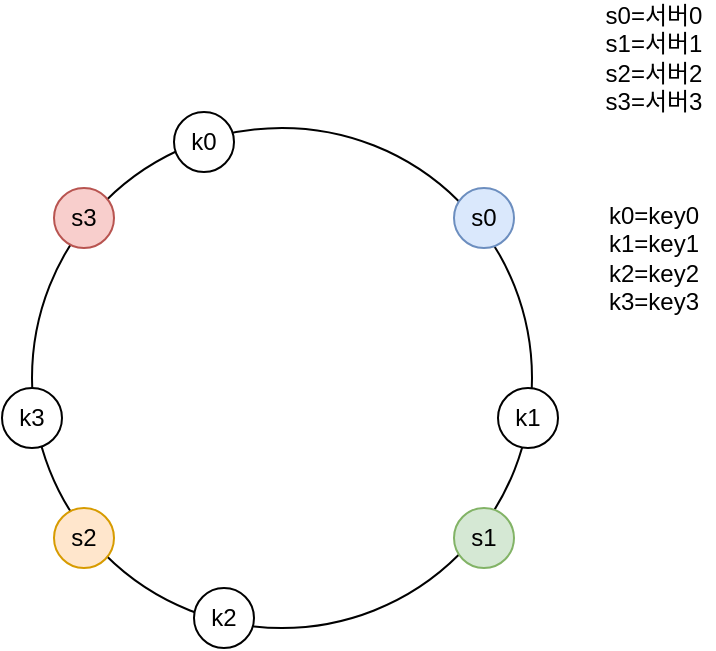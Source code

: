 <mxfile version="26.0.16">
  <diagram name="페이지-1" id="teUs59eaS44tSqhrjj5u">
    <mxGraphModel dx="1434" dy="772" grid="1" gridSize="10" guides="1" tooltips="1" connect="1" arrows="1" fold="1" page="1" pageScale="1" pageWidth="827" pageHeight="1169" math="0" shadow="0">
      <root>
        <mxCell id="0" />
        <mxCell id="1" parent="0" />
        <mxCell id="EYMTYq8EV7ehC6ifpdWv-1" value="" style="ellipse;whiteSpace=wrap;html=1;fillColor=none;" vertex="1" parent="1">
          <mxGeometry x="289" y="140" width="250" height="250" as="geometry" />
        </mxCell>
        <mxCell id="EYMTYq8EV7ehC6ifpdWv-2" value="s1" style="ellipse;whiteSpace=wrap;html=1;fillColor=#d5e8d4;strokeColor=#82b366;" vertex="1" parent="1">
          <mxGeometry x="500" y="330" width="30" height="30" as="geometry" />
        </mxCell>
        <mxCell id="EYMTYq8EV7ehC6ifpdWv-3" value="s2" style="ellipse;whiteSpace=wrap;html=1;fillColor=#ffe6cc;strokeColor=#d79b00;" vertex="1" parent="1">
          <mxGeometry x="300" y="330" width="30" height="30" as="geometry" />
        </mxCell>
        <mxCell id="EYMTYq8EV7ehC6ifpdWv-4" value="s3" style="ellipse;whiteSpace=wrap;html=1;fillColor=#f8cecc;strokeColor=#b85450;" vertex="1" parent="1">
          <mxGeometry x="300" y="170" width="30" height="30" as="geometry" />
        </mxCell>
        <mxCell id="EYMTYq8EV7ehC6ifpdWv-5" value="s0" style="ellipse;whiteSpace=wrap;html=1;fillColor=#dae8fc;strokeColor=#6c8ebf;" vertex="1" parent="1">
          <mxGeometry x="500" y="170" width="30" height="30" as="geometry" />
        </mxCell>
        <mxCell id="EYMTYq8EV7ehC6ifpdWv-6" value="s0=서버0&lt;div&gt;s1=서버1&lt;/div&gt;&lt;div&gt;s2=서버2&lt;/div&gt;&lt;div&gt;s3=서버3&lt;/div&gt;" style="text;html=1;align=center;verticalAlign=middle;whiteSpace=wrap;rounded=0;" vertex="1" parent="1">
          <mxGeometry x="570" y="90" width="60" height="30" as="geometry" />
        </mxCell>
        <mxCell id="EYMTYq8EV7ehC6ifpdWv-7" value="k0" style="ellipse;whiteSpace=wrap;html=1;" vertex="1" parent="1">
          <mxGeometry x="360" y="132" width="30" height="30" as="geometry" />
        </mxCell>
        <mxCell id="EYMTYq8EV7ehC6ifpdWv-8" value="k1" style="ellipse;whiteSpace=wrap;html=1;" vertex="1" parent="1">
          <mxGeometry x="522" y="270" width="30" height="30" as="geometry" />
        </mxCell>
        <mxCell id="EYMTYq8EV7ehC6ifpdWv-9" value="k2" style="ellipse;whiteSpace=wrap;html=1;" vertex="1" parent="1">
          <mxGeometry x="370" y="370" width="30" height="30" as="geometry" />
        </mxCell>
        <mxCell id="EYMTYq8EV7ehC6ifpdWv-10" value="k3" style="ellipse;whiteSpace=wrap;html=1;" vertex="1" parent="1">
          <mxGeometry x="274" y="270" width="30" height="30" as="geometry" />
        </mxCell>
        <mxCell id="EYMTYq8EV7ehC6ifpdWv-11" value="k0=key0&lt;div&gt;k1=key1&lt;/div&gt;&lt;div&gt;k2=key2&lt;/div&gt;&lt;div&gt;k3=key3&lt;/div&gt;" style="text;html=1;align=center;verticalAlign=middle;whiteSpace=wrap;rounded=0;" vertex="1" parent="1">
          <mxGeometry x="570" y="190" width="60" height="30" as="geometry" />
        </mxCell>
      </root>
    </mxGraphModel>
  </diagram>
</mxfile>
